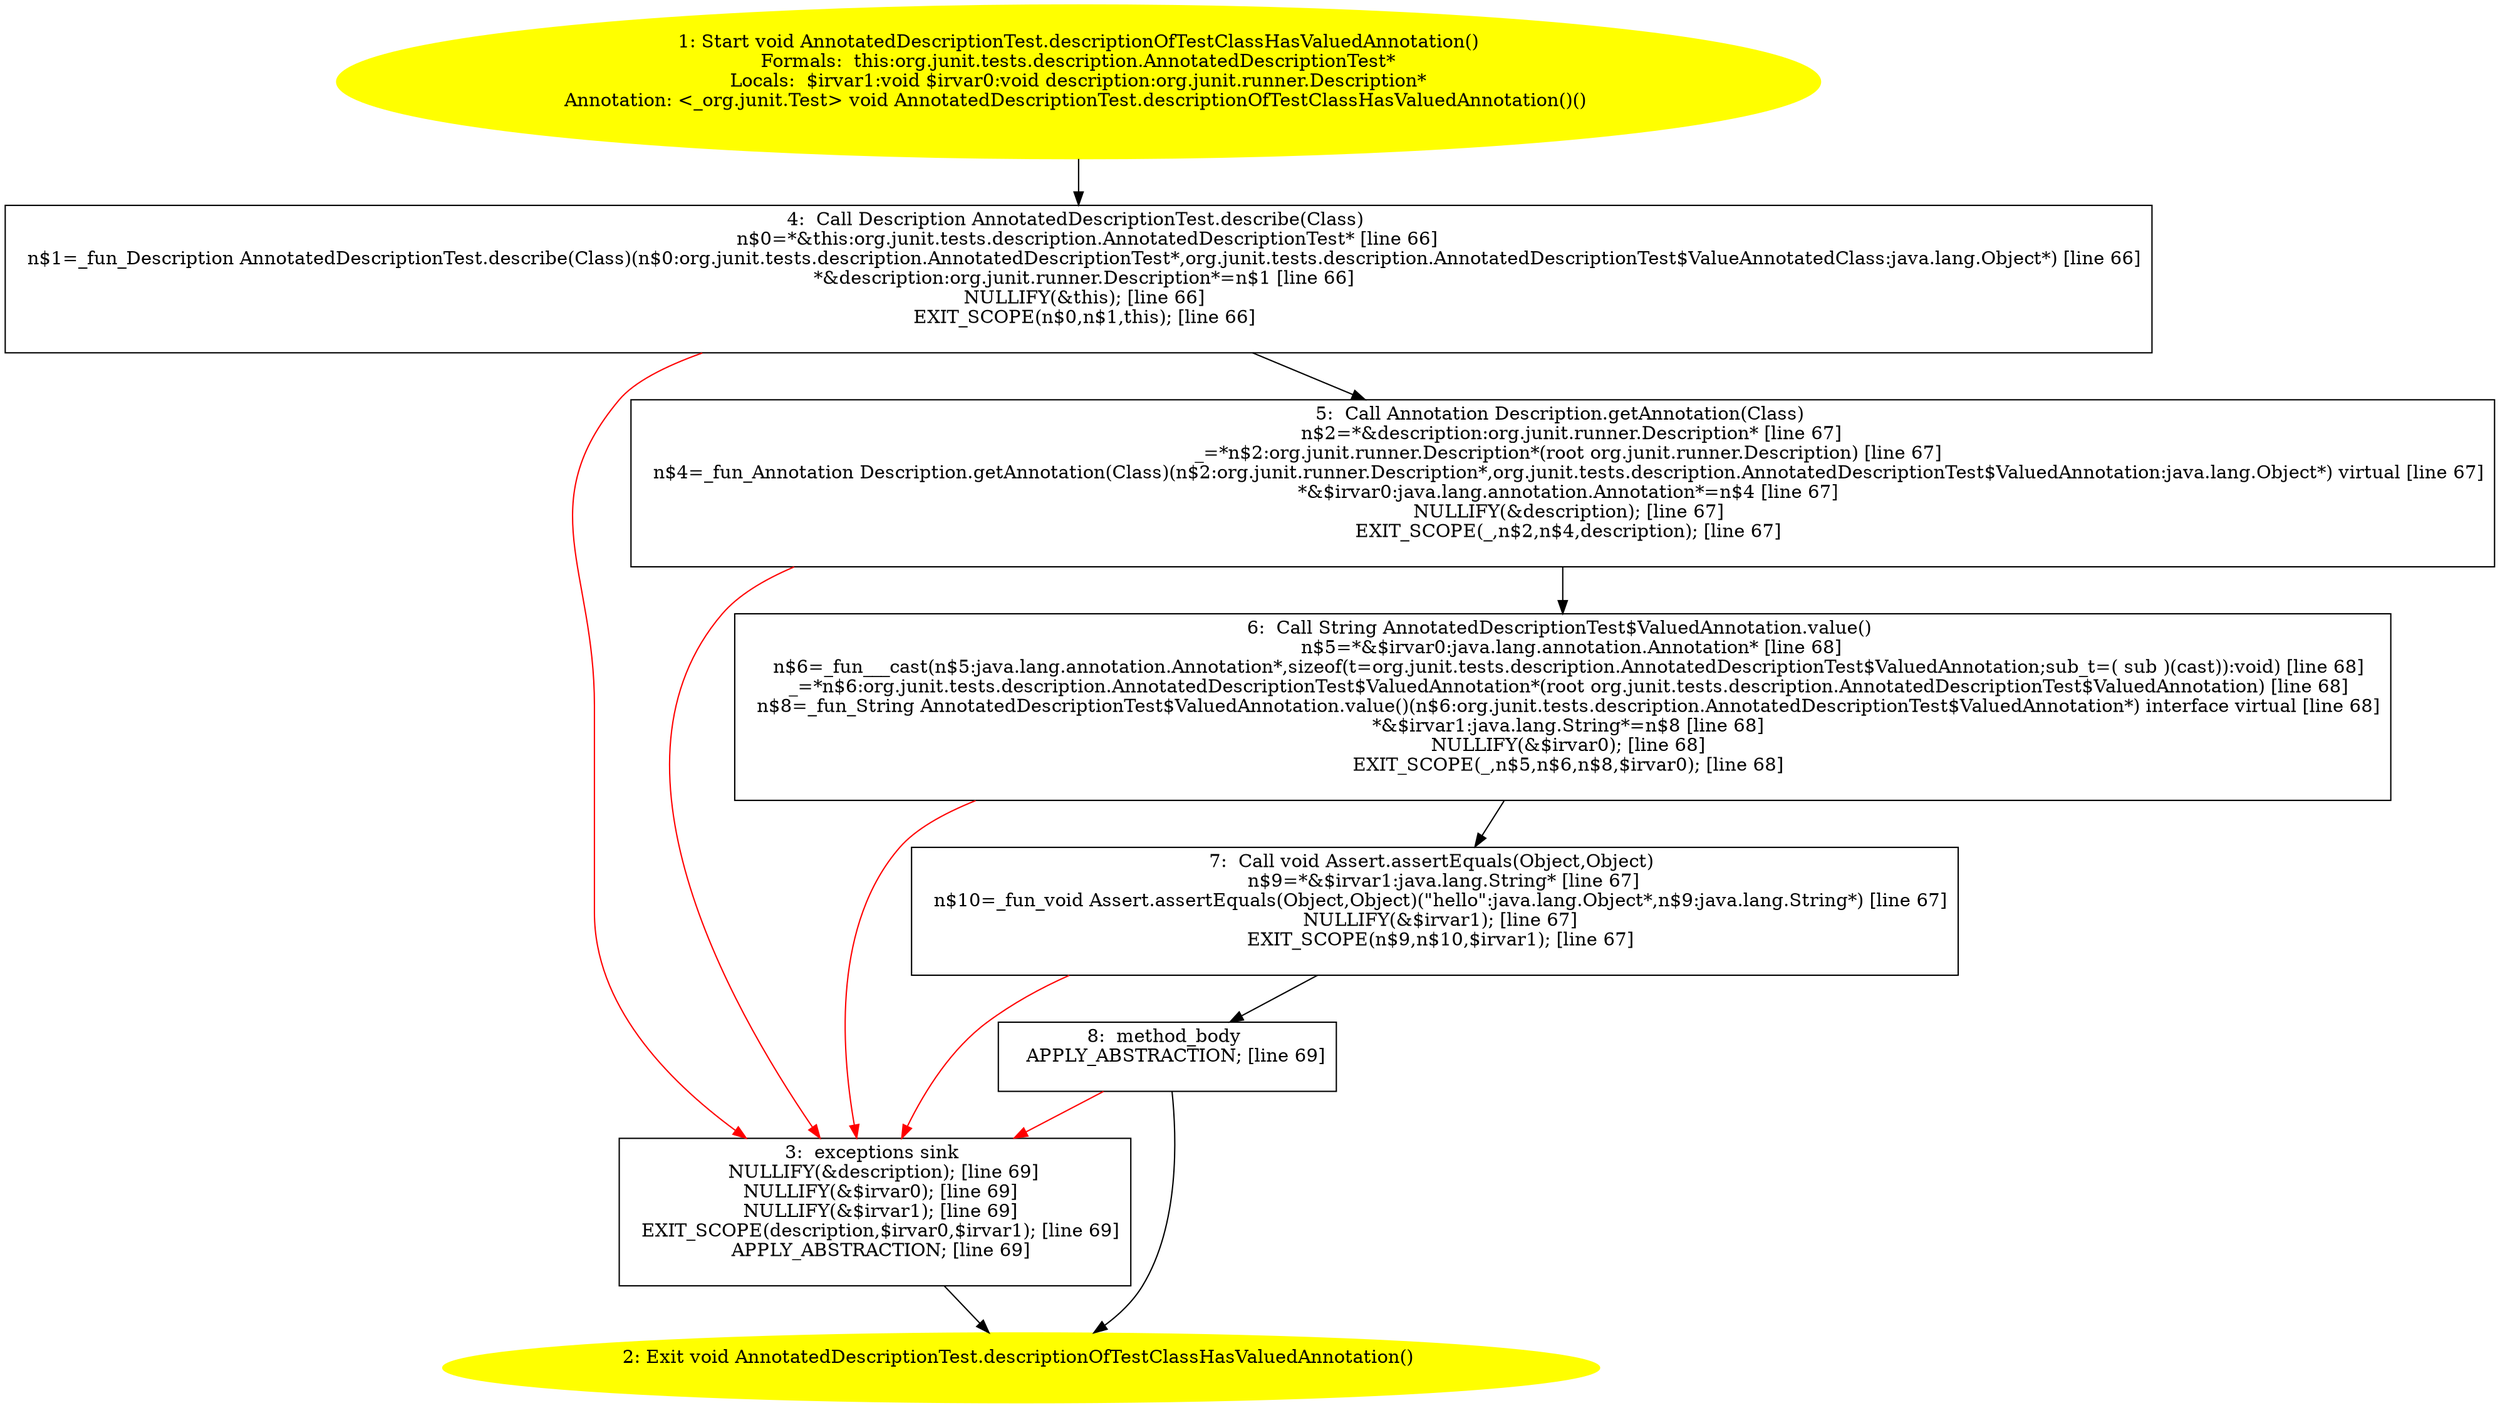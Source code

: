 /* @generated */
digraph cfg {
"org.junit.tests.description.AnnotatedDescriptionTest.descriptionOfTestClassHasValuedAnnotation():voi.7f345c717c6ff0045452e06ed34b4d68_1" [label="1: Start void AnnotatedDescriptionTest.descriptionOfTestClassHasValuedAnnotation()\nFormals:  this:org.junit.tests.description.AnnotatedDescriptionTest*\nLocals:  $irvar1:void $irvar0:void description:org.junit.runner.Description*\nAnnotation: <_org.junit.Test> void AnnotatedDescriptionTest.descriptionOfTestClassHasValuedAnnotation()() \n  " color=yellow style=filled]
	

	 "org.junit.tests.description.AnnotatedDescriptionTest.descriptionOfTestClassHasValuedAnnotation():voi.7f345c717c6ff0045452e06ed34b4d68_1" -> "org.junit.tests.description.AnnotatedDescriptionTest.descriptionOfTestClassHasValuedAnnotation():voi.7f345c717c6ff0045452e06ed34b4d68_4" ;
"org.junit.tests.description.AnnotatedDescriptionTest.descriptionOfTestClassHasValuedAnnotation():voi.7f345c717c6ff0045452e06ed34b4d68_2" [label="2: Exit void AnnotatedDescriptionTest.descriptionOfTestClassHasValuedAnnotation() \n  " color=yellow style=filled]
	

"org.junit.tests.description.AnnotatedDescriptionTest.descriptionOfTestClassHasValuedAnnotation():voi.7f345c717c6ff0045452e06ed34b4d68_3" [label="3:  exceptions sink \n   NULLIFY(&description); [line 69]\n  NULLIFY(&$irvar0); [line 69]\n  NULLIFY(&$irvar1); [line 69]\n  EXIT_SCOPE(description,$irvar0,$irvar1); [line 69]\n  APPLY_ABSTRACTION; [line 69]\n " shape="box"]
	

	 "org.junit.tests.description.AnnotatedDescriptionTest.descriptionOfTestClassHasValuedAnnotation():voi.7f345c717c6ff0045452e06ed34b4d68_3" -> "org.junit.tests.description.AnnotatedDescriptionTest.descriptionOfTestClassHasValuedAnnotation():voi.7f345c717c6ff0045452e06ed34b4d68_2" ;
"org.junit.tests.description.AnnotatedDescriptionTest.descriptionOfTestClassHasValuedAnnotation():voi.7f345c717c6ff0045452e06ed34b4d68_4" [label="4:  Call Description AnnotatedDescriptionTest.describe(Class) \n   n$0=*&this:org.junit.tests.description.AnnotatedDescriptionTest* [line 66]\n  n$1=_fun_Description AnnotatedDescriptionTest.describe(Class)(n$0:org.junit.tests.description.AnnotatedDescriptionTest*,org.junit.tests.description.AnnotatedDescriptionTest$ValueAnnotatedClass:java.lang.Object*) [line 66]\n  *&description:org.junit.runner.Description*=n$1 [line 66]\n  NULLIFY(&this); [line 66]\n  EXIT_SCOPE(n$0,n$1,this); [line 66]\n " shape="box"]
	

	 "org.junit.tests.description.AnnotatedDescriptionTest.descriptionOfTestClassHasValuedAnnotation():voi.7f345c717c6ff0045452e06ed34b4d68_4" -> "org.junit.tests.description.AnnotatedDescriptionTest.descriptionOfTestClassHasValuedAnnotation():voi.7f345c717c6ff0045452e06ed34b4d68_5" ;
	 "org.junit.tests.description.AnnotatedDescriptionTest.descriptionOfTestClassHasValuedAnnotation():voi.7f345c717c6ff0045452e06ed34b4d68_4" -> "org.junit.tests.description.AnnotatedDescriptionTest.descriptionOfTestClassHasValuedAnnotation():voi.7f345c717c6ff0045452e06ed34b4d68_3" [color="red" ];
"org.junit.tests.description.AnnotatedDescriptionTest.descriptionOfTestClassHasValuedAnnotation():voi.7f345c717c6ff0045452e06ed34b4d68_5" [label="5:  Call Annotation Description.getAnnotation(Class) \n   n$2=*&description:org.junit.runner.Description* [line 67]\n  _=*n$2:org.junit.runner.Description*(root org.junit.runner.Description) [line 67]\n  n$4=_fun_Annotation Description.getAnnotation(Class)(n$2:org.junit.runner.Description*,org.junit.tests.description.AnnotatedDescriptionTest$ValuedAnnotation:java.lang.Object*) virtual [line 67]\n  *&$irvar0:java.lang.annotation.Annotation*=n$4 [line 67]\n  NULLIFY(&description); [line 67]\n  EXIT_SCOPE(_,n$2,n$4,description); [line 67]\n " shape="box"]
	

	 "org.junit.tests.description.AnnotatedDescriptionTest.descriptionOfTestClassHasValuedAnnotation():voi.7f345c717c6ff0045452e06ed34b4d68_5" -> "org.junit.tests.description.AnnotatedDescriptionTest.descriptionOfTestClassHasValuedAnnotation():voi.7f345c717c6ff0045452e06ed34b4d68_6" ;
	 "org.junit.tests.description.AnnotatedDescriptionTest.descriptionOfTestClassHasValuedAnnotation():voi.7f345c717c6ff0045452e06ed34b4d68_5" -> "org.junit.tests.description.AnnotatedDescriptionTest.descriptionOfTestClassHasValuedAnnotation():voi.7f345c717c6ff0045452e06ed34b4d68_3" [color="red" ];
"org.junit.tests.description.AnnotatedDescriptionTest.descriptionOfTestClassHasValuedAnnotation():voi.7f345c717c6ff0045452e06ed34b4d68_6" [label="6:  Call String AnnotatedDescriptionTest$ValuedAnnotation.value() \n   n$5=*&$irvar0:java.lang.annotation.Annotation* [line 68]\n  n$6=_fun___cast(n$5:java.lang.annotation.Annotation*,sizeof(t=org.junit.tests.description.AnnotatedDescriptionTest$ValuedAnnotation;sub_t=( sub )(cast)):void) [line 68]\n  _=*n$6:org.junit.tests.description.AnnotatedDescriptionTest$ValuedAnnotation*(root org.junit.tests.description.AnnotatedDescriptionTest$ValuedAnnotation) [line 68]\n  n$8=_fun_String AnnotatedDescriptionTest$ValuedAnnotation.value()(n$6:org.junit.tests.description.AnnotatedDescriptionTest$ValuedAnnotation*) interface virtual [line 68]\n  *&$irvar1:java.lang.String*=n$8 [line 68]\n  NULLIFY(&$irvar0); [line 68]\n  EXIT_SCOPE(_,n$5,n$6,n$8,$irvar0); [line 68]\n " shape="box"]
	

	 "org.junit.tests.description.AnnotatedDescriptionTest.descriptionOfTestClassHasValuedAnnotation():voi.7f345c717c6ff0045452e06ed34b4d68_6" -> "org.junit.tests.description.AnnotatedDescriptionTest.descriptionOfTestClassHasValuedAnnotation():voi.7f345c717c6ff0045452e06ed34b4d68_7" ;
	 "org.junit.tests.description.AnnotatedDescriptionTest.descriptionOfTestClassHasValuedAnnotation():voi.7f345c717c6ff0045452e06ed34b4d68_6" -> "org.junit.tests.description.AnnotatedDescriptionTest.descriptionOfTestClassHasValuedAnnotation():voi.7f345c717c6ff0045452e06ed34b4d68_3" [color="red" ];
"org.junit.tests.description.AnnotatedDescriptionTest.descriptionOfTestClassHasValuedAnnotation():voi.7f345c717c6ff0045452e06ed34b4d68_7" [label="7:  Call void Assert.assertEquals(Object,Object) \n   n$9=*&$irvar1:java.lang.String* [line 67]\n  n$10=_fun_void Assert.assertEquals(Object,Object)(\"hello\":java.lang.Object*,n$9:java.lang.String*) [line 67]\n  NULLIFY(&$irvar1); [line 67]\n  EXIT_SCOPE(n$9,n$10,$irvar1); [line 67]\n " shape="box"]
	

	 "org.junit.tests.description.AnnotatedDescriptionTest.descriptionOfTestClassHasValuedAnnotation():voi.7f345c717c6ff0045452e06ed34b4d68_7" -> "org.junit.tests.description.AnnotatedDescriptionTest.descriptionOfTestClassHasValuedAnnotation():voi.7f345c717c6ff0045452e06ed34b4d68_8" ;
	 "org.junit.tests.description.AnnotatedDescriptionTest.descriptionOfTestClassHasValuedAnnotation():voi.7f345c717c6ff0045452e06ed34b4d68_7" -> "org.junit.tests.description.AnnotatedDescriptionTest.descriptionOfTestClassHasValuedAnnotation():voi.7f345c717c6ff0045452e06ed34b4d68_3" [color="red" ];
"org.junit.tests.description.AnnotatedDescriptionTest.descriptionOfTestClassHasValuedAnnotation():voi.7f345c717c6ff0045452e06ed34b4d68_8" [label="8:  method_body \n   APPLY_ABSTRACTION; [line 69]\n " shape="box"]
	

	 "org.junit.tests.description.AnnotatedDescriptionTest.descriptionOfTestClassHasValuedAnnotation():voi.7f345c717c6ff0045452e06ed34b4d68_8" -> "org.junit.tests.description.AnnotatedDescriptionTest.descriptionOfTestClassHasValuedAnnotation():voi.7f345c717c6ff0045452e06ed34b4d68_2" ;
	 "org.junit.tests.description.AnnotatedDescriptionTest.descriptionOfTestClassHasValuedAnnotation():voi.7f345c717c6ff0045452e06ed34b4d68_8" -> "org.junit.tests.description.AnnotatedDescriptionTest.descriptionOfTestClassHasValuedAnnotation():voi.7f345c717c6ff0045452e06ed34b4d68_3" [color="red" ];
}
